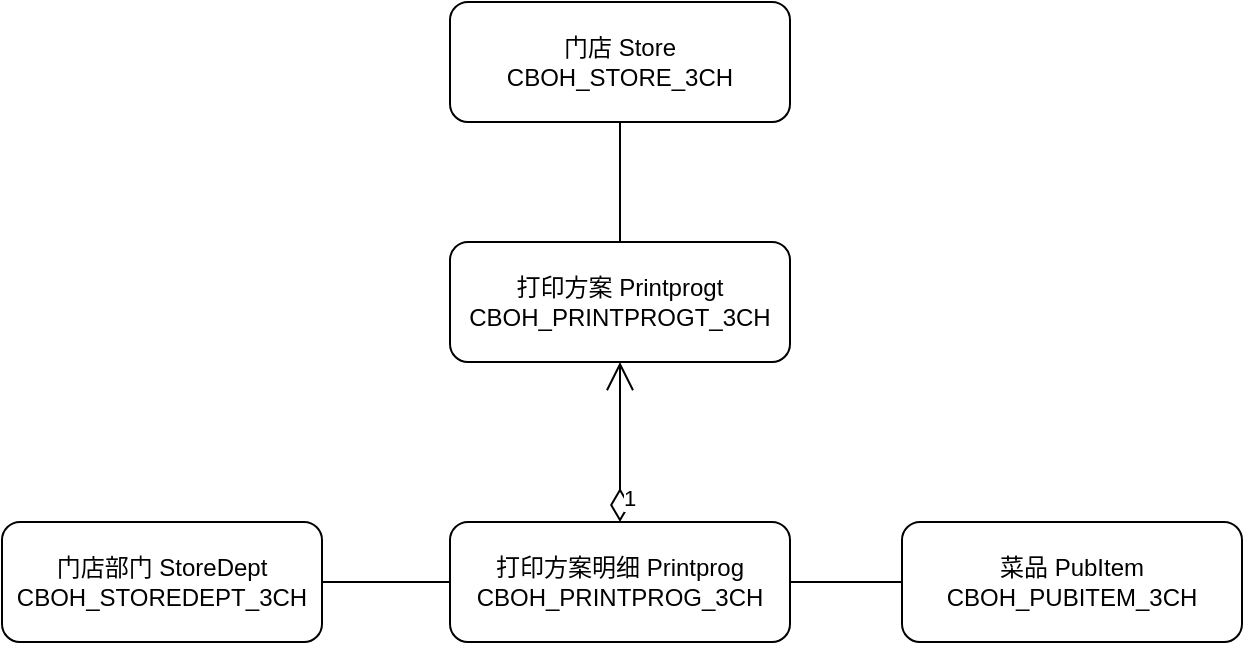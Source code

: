 <mxfile version="12.8.8" type="github">
  <diagram id="3CLNP1bIX9TdkSOHt1fi" name="Page-1">
    <mxGraphModel dx="892" dy="498" grid="1" gridSize="10" guides="1" tooltips="1" connect="1" arrows="1" fold="1" page="1" pageScale="1" pageWidth="827" pageHeight="1169" math="0" shadow="0">
      <root>
        <mxCell id="0" />
        <mxCell id="1" parent="0" />
        <mxCell id="BkX6Ykuq66YcKqoSgdlE-1" value="打印方案 Printprogt&lt;br&gt;CBOH_PRINTPROGT_3CH" style="rounded=1;whiteSpace=wrap;html=1;" vertex="1" parent="1">
          <mxGeometry x="244" y="140" width="170" height="60" as="geometry" />
        </mxCell>
        <mxCell id="BkX6Ykuq66YcKqoSgdlE-3" value="打印方案明细 Printprog&lt;br&gt;CBOH_PRINTPROG_3CH" style="rounded=1;whiteSpace=wrap;html=1;" vertex="1" parent="1">
          <mxGeometry x="244" y="280" width="170" height="60" as="geometry" />
        </mxCell>
        <mxCell id="BkX6Ykuq66YcKqoSgdlE-4" value="菜品 PubItem&lt;br&gt;CBOH_PUBITEM_3CH" style="rounded=1;whiteSpace=wrap;html=1;" vertex="1" parent="1">
          <mxGeometry x="470" y="280" width="170" height="60" as="geometry" />
        </mxCell>
        <mxCell id="BkX6Ykuq66YcKqoSgdlE-5" value="" style="endArrow=none;html=1;entryX=1;entryY=0.5;entryDx=0;entryDy=0;exitX=0;exitY=0.5;exitDx=0;exitDy=0;" edge="1" parent="1" source="BkX6Ykuq66YcKqoSgdlE-4" target="BkX6Ykuq66YcKqoSgdlE-3">
          <mxGeometry width="50" height="50" relative="1" as="geometry">
            <mxPoint x="375" y="174.777" as="sourcePoint" />
            <mxPoint x="123" y="100" as="targetPoint" />
          </mxGeometry>
        </mxCell>
        <mxCell id="BkX6Ykuq66YcKqoSgdlE-6" value="门店部门 StoreDept&lt;br&gt;CBOH_STOREDEPT_3CH" style="rounded=1;whiteSpace=wrap;html=1;" vertex="1" parent="1">
          <mxGeometry x="20" y="280" width="160" height="60" as="geometry" />
        </mxCell>
        <mxCell id="BkX6Ykuq66YcKqoSgdlE-7" value="" style="endArrow=none;html=1;entryX=1;entryY=0.5;entryDx=0;entryDy=0;exitX=0;exitY=0.5;exitDx=0;exitDy=0;" edge="1" parent="1" source="BkX6Ykuq66YcKqoSgdlE-3" target="BkX6Ykuq66YcKqoSgdlE-6">
          <mxGeometry width="50" height="50" relative="1" as="geometry">
            <mxPoint x="220" y="310" as="sourcePoint" />
            <mxPoint x="410" y="320" as="targetPoint" />
          </mxGeometry>
        </mxCell>
        <mxCell id="BkX6Ykuq66YcKqoSgdlE-11" value="1" style="endArrow=open;html=1;endSize=12;startArrow=diamondThin;startSize=14;startFill=0;edgeStyle=orthogonalEdgeStyle;align=left;verticalAlign=bottom;exitX=0.5;exitY=0;exitDx=0;exitDy=0;entryX=0.5;entryY=1;entryDx=0;entryDy=0;" edge="1" parent="1" source="BkX6Ykuq66YcKqoSgdlE-3" target="BkX6Ykuq66YcKqoSgdlE-1">
          <mxGeometry x="0.072" y="40" relative="1" as="geometry">
            <mxPoint x="178.6" y="297.18" as="sourcePoint" />
            <mxPoint x="179" y="250" as="targetPoint" />
            <Array as="points">
              <mxPoint x="329" y="250" />
              <mxPoint x="329" y="250" />
            </Array>
            <mxPoint x="40" y="40" as="offset" />
          </mxGeometry>
        </mxCell>
        <mxCell id="BkX6Ykuq66YcKqoSgdlE-12" value="门店 Store&lt;br&gt;CBOH_STORE_3CH" style="rounded=1;whiteSpace=wrap;html=1;" vertex="1" parent="1">
          <mxGeometry x="244" y="20" width="170" height="60" as="geometry" />
        </mxCell>
        <mxCell id="BkX6Ykuq66YcKqoSgdlE-13" value="" style="endArrow=none;html=1;entryX=0.5;entryY=0;entryDx=0;entryDy=0;exitX=0.5;exitY=1;exitDx=0;exitDy=0;" edge="1" parent="1" source="BkX6Ykuq66YcKqoSgdlE-12" target="BkX6Ykuq66YcKqoSgdlE-1">
          <mxGeometry width="50" height="50" relative="1" as="geometry">
            <mxPoint x="254" y="320" as="sourcePoint" />
            <mxPoint x="180" y="320" as="targetPoint" />
            <Array as="points" />
          </mxGeometry>
        </mxCell>
      </root>
    </mxGraphModel>
  </diagram>
</mxfile>

